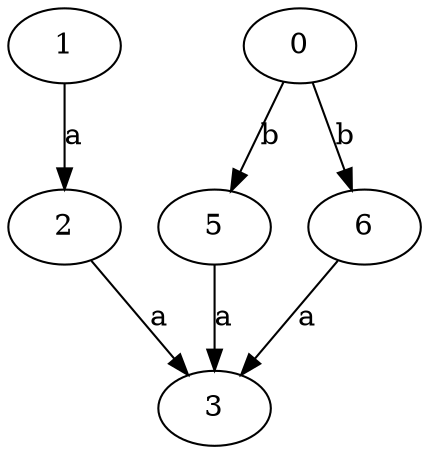 strict digraph  {
1;
2;
3;
5;
0;
6;
1 -> 2  [label=a];
2 -> 3  [label=a];
5 -> 3  [label=a];
0 -> 5  [label=b];
0 -> 6  [label=b];
6 -> 3  [label=a];
}
